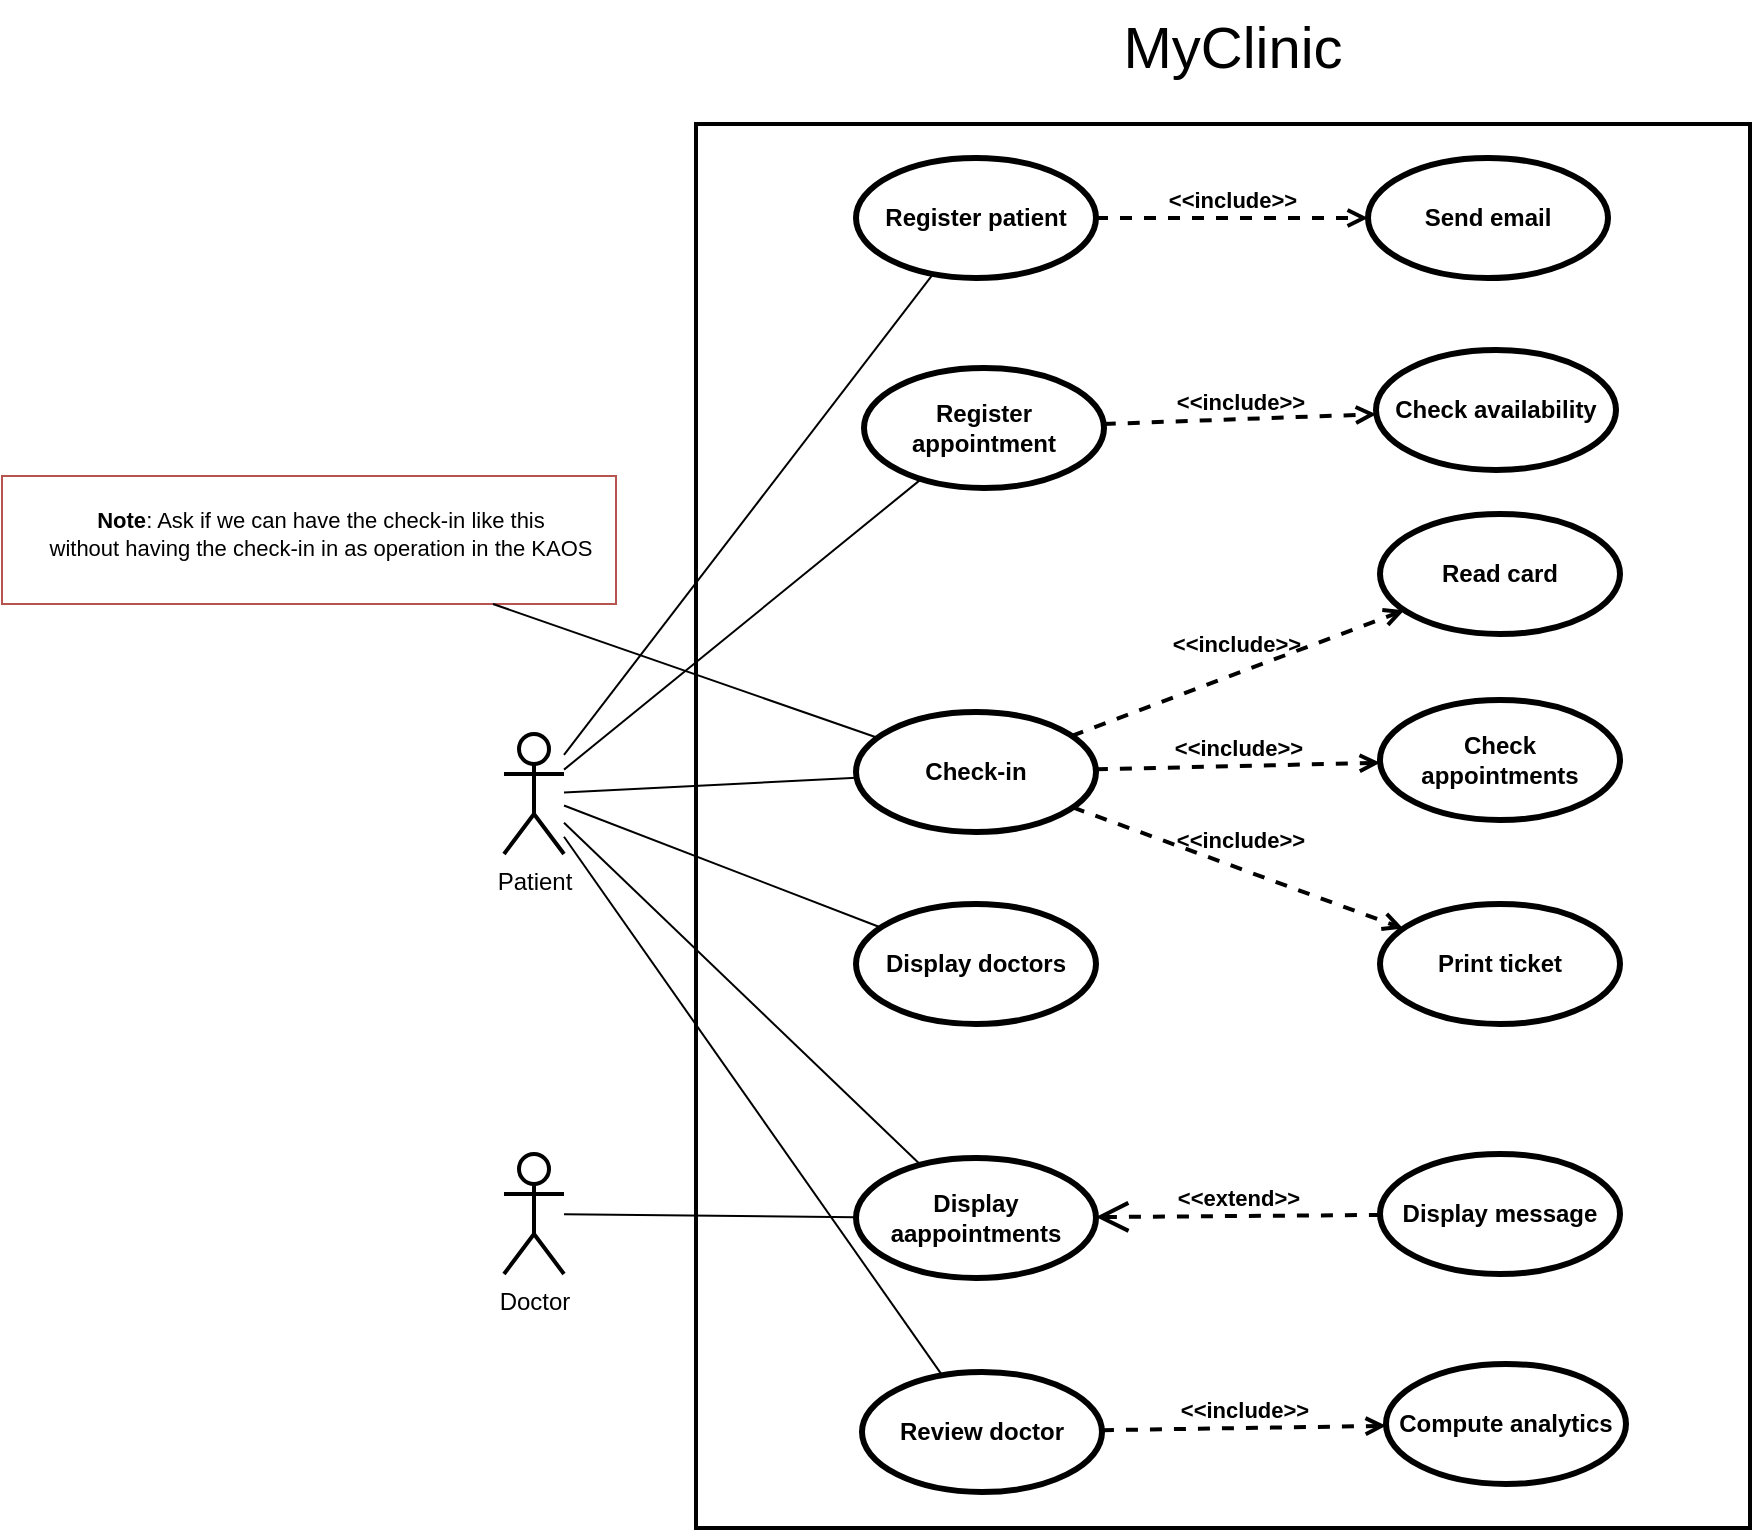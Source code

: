 <mxfile version="24.4.6" type="github">
  <diagram name="Page-1" id="YDADZ48Di3xZLX271aUz">
    <mxGraphModel dx="1192" dy="459" grid="0" gridSize="10" guides="1" tooltips="1" connect="1" arrows="1" fold="1" page="0" pageScale="1" pageWidth="827" pageHeight="1169" math="0" shadow="0">
      <root>
        <mxCell id="0" />
        <mxCell id="1" parent="0" />
        <mxCell id="f0yLnYQP_B_3VWNw2zJM-1" value="" style="rounded=0;whiteSpace=wrap;html=1;fontFamily=Helvetica;fontSize=11;labelBackgroundColor=default;fillColor=none;strokeColor=#b85450;" vertex="1" parent="1">
          <mxGeometry x="-105" y="288" width="307" height="64" as="geometry" />
        </mxCell>
        <mxCell id="f0yLnYQP_B_3VWNw2zJM-2" value="" style="rounded=0;whiteSpace=wrap;html=1;fontFamily=Helvetica;fontSize=11;fontColor=default;labelBackgroundColor=default;fillColor=none;strokeWidth=2;" vertex="1" parent="1">
          <mxGeometry x="242" y="112" width="527" height="702" as="geometry" />
        </mxCell>
        <mxCell id="f0yLnYQP_B_3VWNw2zJM-3" value="&lt;font style=&quot;font-size: 29px;&quot;&gt;MyClinic&lt;/font&gt;" style="text;html=1;align=center;verticalAlign=middle;resizable=0;points=[];autosize=1;strokeColor=none;fillColor=none;" vertex="1" parent="1">
          <mxGeometry x="446" y="50" width="128" height="47" as="geometry" />
        </mxCell>
        <mxCell id="f0yLnYQP_B_3VWNw2zJM-4" style="rounded=0;orthogonalLoop=1;jettySize=auto;html=1;startArrow=none;startFill=0;endArrow=none;endFill=0;" edge="1" parent="1" source="f0yLnYQP_B_3VWNw2zJM-5" target="f0yLnYQP_B_3VWNw2zJM-7">
          <mxGeometry relative="1" as="geometry" />
        </mxCell>
        <mxCell id="f0yLnYQP_B_3VWNw2zJM-5" value="Patient" style="shape=umlActor;html=1;verticalLabelPosition=bottom;verticalAlign=top;align=center;strokeWidth=2;" vertex="1" parent="1">
          <mxGeometry x="146" y="417" width="30" height="60" as="geometry" />
        </mxCell>
        <mxCell id="f0yLnYQP_B_3VWNw2zJM-6" value="Doctor" style="shape=umlActor;html=1;verticalLabelPosition=bottom;verticalAlign=top;align=center;strokeWidth=2;" vertex="1" parent="1">
          <mxGeometry x="146" y="627" width="30" height="60" as="geometry" />
        </mxCell>
        <mxCell id="f0yLnYQP_B_3VWNw2zJM-7" value="Register patient" style="shape=ellipse;html=1;strokeWidth=3;fontStyle=1;whiteSpace=wrap;align=center;perimeter=ellipsePerimeter;" vertex="1" parent="1">
          <mxGeometry x="322" y="129" width="120" height="60" as="geometry" />
        </mxCell>
        <mxCell id="f0yLnYQP_B_3VWNw2zJM-8" value="Send email" style="shape=ellipse;html=1;strokeWidth=3;fontStyle=1;whiteSpace=wrap;align=center;perimeter=ellipsePerimeter;" vertex="1" parent="1">
          <mxGeometry x="578" y="129" width="120" height="60" as="geometry" />
        </mxCell>
        <mxCell id="f0yLnYQP_B_3VWNw2zJM-9" value="Register appointment" style="shape=ellipse;html=1;strokeWidth=3;fontStyle=1;whiteSpace=wrap;align=center;perimeter=ellipsePerimeter;" vertex="1" parent="1">
          <mxGeometry x="326" y="234" width="120" height="60" as="geometry" />
        </mxCell>
        <mxCell id="f0yLnYQP_B_3VWNw2zJM-10" value="Check availability" style="shape=ellipse;html=1;strokeWidth=3;fontStyle=1;whiteSpace=wrap;align=center;perimeter=ellipsePerimeter;" vertex="1" parent="1">
          <mxGeometry x="582" y="225" width="120" height="60" as="geometry" />
        </mxCell>
        <mxCell id="f0yLnYQP_B_3VWNw2zJM-11" value="&lt;b&gt;&amp;lt;&amp;lt;include&amp;gt;&amp;gt;&lt;/b&gt;" style="edgeStyle=none;html=1;endArrow=open;verticalAlign=bottom;dashed=1;labelBackgroundColor=none;rounded=0;strokeWidth=2;" edge="1" parent="1" source="f0yLnYQP_B_3VWNw2zJM-9" target="f0yLnYQP_B_3VWNw2zJM-10">
          <mxGeometry width="160" relative="1" as="geometry">
            <mxPoint x="446" y="231" as="sourcePoint" />
            <mxPoint x="606" y="231" as="targetPoint" />
          </mxGeometry>
        </mxCell>
        <mxCell id="f0yLnYQP_B_3VWNw2zJM-12" value="Print ticket" style="shape=ellipse;html=1;strokeWidth=3;fontStyle=1;whiteSpace=wrap;align=center;perimeter=ellipsePerimeter;" vertex="1" parent="1">
          <mxGeometry x="584" y="502" width="120" height="60" as="geometry" />
        </mxCell>
        <mxCell id="f0yLnYQP_B_3VWNw2zJM-13" value="Check appointments" style="shape=ellipse;html=1;strokeWidth=3;fontStyle=1;whiteSpace=wrap;align=center;perimeter=ellipsePerimeter;" vertex="1" parent="1">
          <mxGeometry x="584" y="400" width="120" height="60" as="geometry" />
        </mxCell>
        <mxCell id="f0yLnYQP_B_3VWNw2zJM-14" value="Read card" style="shape=ellipse;html=1;strokeWidth=3;fontStyle=1;whiteSpace=wrap;align=center;perimeter=ellipsePerimeter;" vertex="1" parent="1">
          <mxGeometry x="584" y="307" width="120" height="60" as="geometry" />
        </mxCell>
        <mxCell id="f0yLnYQP_B_3VWNw2zJM-15" style="edgeStyle=none;rounded=0;orthogonalLoop=1;jettySize=auto;html=1;strokeColor=default;align=center;verticalAlign=middle;fontFamily=Helvetica;fontSize=11;fontColor=default;labelBackgroundColor=default;startArrow=none;startFill=0;endArrow=none;endFill=0;" edge="1" parent="1" source="f0yLnYQP_B_3VWNw2zJM-16" target="f0yLnYQP_B_3VWNw2zJM-5">
          <mxGeometry relative="1" as="geometry" />
        </mxCell>
        <mxCell id="f0yLnYQP_B_3VWNw2zJM-16" value="Display doctors" style="shape=ellipse;html=1;strokeWidth=3;fontStyle=1;whiteSpace=wrap;align=center;perimeter=ellipsePerimeter;" vertex="1" parent="1">
          <mxGeometry x="322" y="502" width="120" height="60" as="geometry" />
        </mxCell>
        <mxCell id="f0yLnYQP_B_3VWNw2zJM-17" style="edgeStyle=none;rounded=0;orthogonalLoop=1;jettySize=auto;html=1;strokeColor=default;align=center;verticalAlign=middle;fontFamily=Helvetica;fontSize=11;fontColor=default;labelBackgroundColor=default;startArrow=none;startFill=0;endArrow=none;endFill=0;" edge="1" parent="1" source="f0yLnYQP_B_3VWNw2zJM-19" target="f0yLnYQP_B_3VWNw2zJM-6">
          <mxGeometry relative="1" as="geometry" />
        </mxCell>
        <mxCell id="f0yLnYQP_B_3VWNw2zJM-18" style="edgeStyle=none;rounded=0;orthogonalLoop=1;jettySize=auto;html=1;strokeColor=default;align=center;verticalAlign=middle;fontFamily=Helvetica;fontSize=11;fontColor=default;labelBackgroundColor=default;startArrow=none;startFill=0;endArrow=none;endFill=0;" edge="1" parent="1" source="f0yLnYQP_B_3VWNw2zJM-19" target="f0yLnYQP_B_3VWNw2zJM-5">
          <mxGeometry relative="1" as="geometry" />
        </mxCell>
        <mxCell id="f0yLnYQP_B_3VWNw2zJM-19" value="Display aappointments" style="shape=ellipse;html=1;strokeWidth=3;fontStyle=1;whiteSpace=wrap;align=center;perimeter=ellipsePerimeter;" vertex="1" parent="1">
          <mxGeometry x="322" y="629" width="120" height="60" as="geometry" />
        </mxCell>
        <mxCell id="f0yLnYQP_B_3VWNw2zJM-20" value="Di&lt;span style=&quot;background-color: initial;&quot;&gt;splay message&lt;/span&gt;" style="shape=ellipse;html=1;strokeWidth=3;fontStyle=1;whiteSpace=wrap;align=center;perimeter=ellipsePerimeter;" vertex="1" parent="1">
          <mxGeometry x="584" y="627" width="120" height="60" as="geometry" />
        </mxCell>
        <mxCell id="f0yLnYQP_B_3VWNw2zJM-21" value="&lt;b&gt;&amp;lt;&amp;lt;extend&amp;gt;&amp;gt;&lt;/b&gt;" style="edgeStyle=none;html=1;startArrow=open;endArrow=none;startSize=12;verticalAlign=bottom;dashed=1;labelBackgroundColor=none;rounded=0;strokeWidth=2;" edge="1" parent="1" source="f0yLnYQP_B_3VWNw2zJM-19" target="f0yLnYQP_B_3VWNw2zJM-20">
          <mxGeometry width="160" relative="1" as="geometry">
            <mxPoint x="432" y="737" as="sourcePoint" />
            <mxPoint x="592" y="737" as="targetPoint" />
          </mxGeometry>
        </mxCell>
        <mxCell id="f0yLnYQP_B_3VWNw2zJM-22" style="edgeStyle=none;rounded=0;orthogonalLoop=1;jettySize=auto;html=1;strokeColor=default;align=center;verticalAlign=middle;fontFamily=Helvetica;fontSize=11;fontColor=default;labelBackgroundColor=default;startArrow=none;startFill=0;endArrow=none;endFill=0;" edge="1" parent="1" source="f0yLnYQP_B_3VWNw2zJM-23" target="f0yLnYQP_B_3VWNw2zJM-5">
          <mxGeometry relative="1" as="geometry" />
        </mxCell>
        <mxCell id="f0yLnYQP_B_3VWNw2zJM-23" value="Review doctor" style="shape=ellipse;html=1;strokeWidth=3;fontStyle=1;whiteSpace=wrap;align=center;perimeter=ellipsePerimeter;" vertex="1" parent="1">
          <mxGeometry x="325" y="736" width="120" height="60" as="geometry" />
        </mxCell>
        <mxCell id="f0yLnYQP_B_3VWNw2zJM-24" value="Compute analytics" style="shape=ellipse;html=1;strokeWidth=3;fontStyle=1;whiteSpace=wrap;align=center;perimeter=ellipsePerimeter;" vertex="1" parent="1">
          <mxGeometry x="587" y="732" width="120" height="60" as="geometry" />
        </mxCell>
        <mxCell id="f0yLnYQP_B_3VWNw2zJM-25" value="&lt;b&gt;&amp;lt;&amp;lt;include&amp;gt;&amp;gt;&lt;/b&gt;" style="edgeStyle=none;html=1;endArrow=open;verticalAlign=bottom;dashed=1;labelBackgroundColor=none;rounded=0;strokeWidth=2;" edge="1" parent="1" source="f0yLnYQP_B_3VWNw2zJM-23" target="f0yLnYQP_B_3VWNw2zJM-24">
          <mxGeometry width="160" relative="1" as="geometry">
            <mxPoint x="472" y="827" as="sourcePoint" />
            <mxPoint x="632" y="796" as="targetPoint" />
          </mxGeometry>
        </mxCell>
        <mxCell id="f0yLnYQP_B_3VWNw2zJM-26" style="edgeStyle=none;rounded=0;orthogonalLoop=1;jettySize=auto;html=1;strokeColor=default;align=center;verticalAlign=middle;fontFamily=Helvetica;fontSize=11;fontColor=default;labelBackgroundColor=default;startArrow=none;startFill=0;endArrow=none;endFill=0;" edge="1" parent="1" source="f0yLnYQP_B_3VWNw2zJM-27" target="f0yLnYQP_B_3VWNw2zJM-5">
          <mxGeometry relative="1" as="geometry" />
        </mxCell>
        <mxCell id="f0yLnYQP_B_3VWNw2zJM-27" value="Check-in" style="shape=ellipse;html=1;strokeWidth=3;fontStyle=1;whiteSpace=wrap;align=center;perimeter=ellipsePerimeter;" vertex="1" parent="1">
          <mxGeometry x="322" y="406" width="120" height="60" as="geometry" />
        </mxCell>
        <mxCell id="f0yLnYQP_B_3VWNw2zJM-28" value="&lt;b&gt;&amp;lt;&amp;lt;include&amp;gt;&amp;gt;&lt;/b&gt;" style="edgeStyle=none;html=1;endArrow=open;verticalAlign=bottom;dashed=1;labelBackgroundColor=none;rounded=0;strokeWidth=2;" edge="1" parent="1" source="f0yLnYQP_B_3VWNw2zJM-27" target="f0yLnYQP_B_3VWNw2zJM-14">
          <mxGeometry x="0.015" y="6" width="160" relative="1" as="geometry">
            <mxPoint x="368" y="395" as="sourcePoint" />
            <mxPoint x="504" y="390" as="targetPoint" />
            <mxPoint as="offset" />
          </mxGeometry>
        </mxCell>
        <mxCell id="f0yLnYQP_B_3VWNw2zJM-29" value="&lt;b&gt;&amp;lt;&amp;lt;include&amp;gt;&amp;gt;&lt;/b&gt;" style="edgeStyle=none;html=1;endArrow=open;verticalAlign=bottom;dashed=1;labelBackgroundColor=none;rounded=0;strokeWidth=2;" edge="1" parent="1" source="f0yLnYQP_B_3VWNw2zJM-27" target="f0yLnYQP_B_3VWNw2zJM-13">
          <mxGeometry width="160" relative="1" as="geometry">
            <mxPoint x="442" y="429" as="sourcePoint" />
            <mxPoint x="538" y="397" as="targetPoint" />
          </mxGeometry>
        </mxCell>
        <mxCell id="f0yLnYQP_B_3VWNw2zJM-30" value="&lt;b&gt;&amp;lt;&amp;lt;include&amp;gt;&amp;gt;&lt;/b&gt;" style="edgeStyle=none;html=1;endArrow=open;verticalAlign=bottom;dashed=1;labelBackgroundColor=none;rounded=0;strokeWidth=2;" edge="1" parent="1" source="f0yLnYQP_B_3VWNw2zJM-27" target="f0yLnYQP_B_3VWNw2zJM-12">
          <mxGeometry x="-0.009" y="5" width="160" relative="1" as="geometry">
            <mxPoint x="452" y="439" as="sourcePoint" />
            <mxPoint x="548" y="407" as="targetPoint" />
            <mxPoint as="offset" />
          </mxGeometry>
        </mxCell>
        <mxCell id="f0yLnYQP_B_3VWNw2zJM-31" style="rounded=0;orthogonalLoop=1;jettySize=auto;html=1;startArrow=none;startFill=0;endArrow=none;endFill=0;" edge="1" parent="1" source="f0yLnYQP_B_3VWNw2zJM-5" target="f0yLnYQP_B_3VWNw2zJM-9">
          <mxGeometry relative="1" as="geometry">
            <mxPoint x="205" y="-42" as="sourcePoint" />
            <mxPoint x="338" y="-42" as="targetPoint" />
          </mxGeometry>
        </mxCell>
        <mxCell id="f0yLnYQP_B_3VWNw2zJM-32" value="&lt;b&gt;&amp;lt;&amp;lt;include&amp;gt;&amp;gt;&lt;/b&gt;" style="edgeStyle=none;html=1;endArrow=open;verticalAlign=bottom;dashed=1;labelBackgroundColor=none;rounded=0;strokeWidth=2;" edge="1" parent="1" source="f0yLnYQP_B_3VWNw2zJM-7" target="f0yLnYQP_B_3VWNw2zJM-8">
          <mxGeometry width="160" relative="1" as="geometry">
            <mxPoint x="401.14" y="177.01" as="sourcePoint" />
            <mxPoint x="537.14" y="172.01" as="targetPoint" />
          </mxGeometry>
        </mxCell>
        <mxCell id="f0yLnYQP_B_3VWNw2zJM-33" value="&lt;b&gt;Note&lt;/b&gt;: Ask if we can have the check-in like this&lt;div&gt;without having the check-in in as operation in the KAOS&lt;/div&gt;" style="text;html=1;align=center;verticalAlign=middle;resizable=0;points=[];autosize=1;strokeColor=none;fillColor=none;fontFamily=Helvetica;fontSize=11;fontColor=default;labelBackgroundColor=default;" vertex="1" parent="1">
          <mxGeometry x="-91" y="298" width="290" height="38" as="geometry" />
        </mxCell>
        <mxCell id="f0yLnYQP_B_3VWNw2zJM-34" style="edgeStyle=none;rounded=0;orthogonalLoop=1;jettySize=auto;html=1;strokeColor=default;align=center;verticalAlign=middle;fontFamily=Helvetica;fontSize=11;fontColor=default;labelBackgroundColor=default;startArrow=none;startFill=0;endArrow=none;endFill=0;" edge="1" parent="1" source="f0yLnYQP_B_3VWNw2zJM-27" target="f0yLnYQP_B_3VWNw2zJM-1">
          <mxGeometry relative="1" as="geometry" />
        </mxCell>
      </root>
    </mxGraphModel>
  </diagram>
</mxfile>
